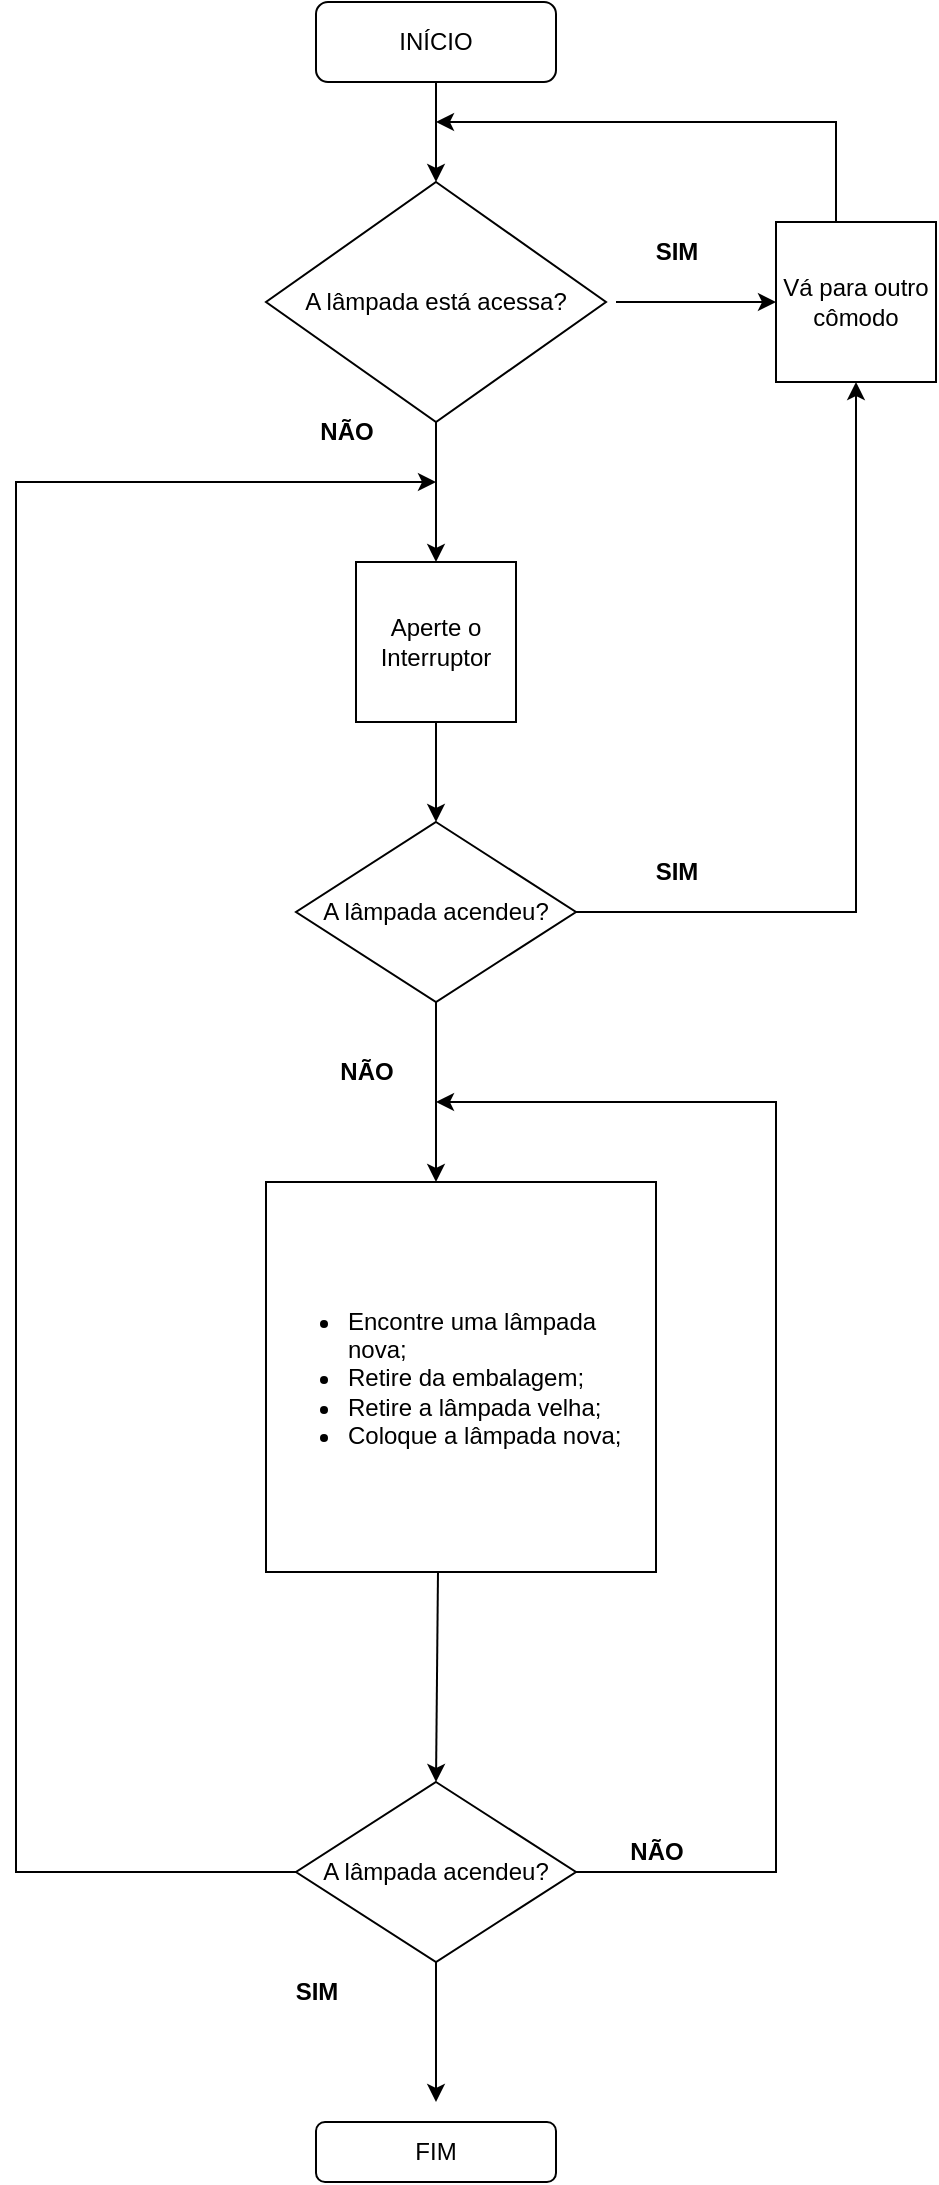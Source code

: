 <mxfile version="20.6.2" type="github"><diagram id="qsrAwEQ2Yc_LmWk6G-1M" name="Página-1"><mxGraphModel dx="868" dy="450" grid="1" gridSize="10" guides="1" tooltips="1" connect="1" arrows="1" fold="1" page="1" pageScale="1" pageWidth="827" pageHeight="1169" math="0" shadow="0"><root><mxCell id="0"/><mxCell id="1" parent="0"/><mxCell id="F9o1Ey7thKvQyy_AiqBh-2" value="INÍCIO" style="rounded=1;whiteSpace=wrap;html=1;labelBackgroundColor=none;" vertex="1" parent="1"><mxGeometry x="270" y="10" width="120" height="40" as="geometry"/></mxCell><mxCell id="F9o1Ey7thKvQyy_AiqBh-3" value="A lâmpada está acessa?" style="rhombus;whiteSpace=wrap;html=1;" vertex="1" parent="1"><mxGeometry x="245" y="100" width="170" height="120" as="geometry"/></mxCell><mxCell id="F9o1Ey7thKvQyy_AiqBh-4" value="" style="endArrow=classic;html=1;rounded=0;exitX=0.5;exitY=1;exitDx=0;exitDy=0;entryX=0.5;entryY=0;entryDx=0;entryDy=0;" edge="1" parent="1" source="F9o1Ey7thKvQyy_AiqBh-2" target="F9o1Ey7thKvQyy_AiqBh-3"><mxGeometry width="50" height="50" relative="1" as="geometry"><mxPoint x="300" y="260" as="sourcePoint"/><mxPoint x="330" y="90" as="targetPoint"/></mxGeometry></mxCell><mxCell id="F9o1Ey7thKvQyy_AiqBh-5" value="SIM" style="text;html=1;resizable=0;autosize=1;align=center;verticalAlign=middle;points=[];fillColor=none;strokeColor=none;rounded=0;fontStyle=1" vertex="1" parent="1"><mxGeometry x="430" y="120" width="40" height="30" as="geometry"/></mxCell><mxCell id="F9o1Ey7thKvQyy_AiqBh-6" value="" style="endArrow=classic;html=1;rounded=0;entryX=0;entryY=0.5;entryDx=0;entryDy=0;" edge="1" parent="1" target="F9o1Ey7thKvQyy_AiqBh-7"><mxGeometry width="50" height="50" relative="1" as="geometry"><mxPoint x="420" y="160" as="sourcePoint"/><mxPoint x="490" y="160" as="targetPoint"/></mxGeometry></mxCell><mxCell id="F9o1Ey7thKvQyy_AiqBh-7" value="Vá para outro cômodo" style="whiteSpace=wrap;html=1;aspect=fixed;" vertex="1" parent="1"><mxGeometry x="500" y="120" width="80" height="80" as="geometry"/></mxCell><mxCell id="F9o1Ey7thKvQyy_AiqBh-8" value="" style="endArrow=classic;html=1;rounded=0;" edge="1" parent="1"><mxGeometry width="50" height="50" relative="1" as="geometry"><mxPoint x="530" y="120" as="sourcePoint"/><mxPoint x="330" y="70" as="targetPoint"/><Array as="points"><mxPoint x="530" y="70"/></Array></mxGeometry></mxCell><mxCell id="F9o1Ey7thKvQyy_AiqBh-9" value="NÃO" style="text;html=1;resizable=0;autosize=1;align=center;verticalAlign=middle;points=[];fillColor=none;strokeColor=none;rounded=0;fontStyle=1" vertex="1" parent="1"><mxGeometry x="260" y="210" width="50" height="30" as="geometry"/></mxCell><mxCell id="F9o1Ey7thKvQyy_AiqBh-10" value="" style="endArrow=classic;html=1;rounded=0;exitX=0.5;exitY=1;exitDx=0;exitDy=0;" edge="1" parent="1" source="F9o1Ey7thKvQyy_AiqBh-3"><mxGeometry width="50" height="50" relative="1" as="geometry"><mxPoint x="310" y="260" as="sourcePoint"/><mxPoint x="330" y="290" as="targetPoint"/></mxGeometry></mxCell><mxCell id="F9o1Ey7thKvQyy_AiqBh-11" value="Aperte o Interruptor" style="whiteSpace=wrap;html=1;aspect=fixed;" vertex="1" parent="1"><mxGeometry x="290" y="290" width="80" height="80" as="geometry"/></mxCell><mxCell id="F9o1Ey7thKvQyy_AiqBh-13" value="" style="endArrow=classic;html=1;rounded=0;exitX=0.5;exitY=1;exitDx=0;exitDy=0;" edge="1" parent="1" source="F9o1Ey7thKvQyy_AiqBh-11" target="F9o1Ey7thKvQyy_AiqBh-14"><mxGeometry width="50" height="50" relative="1" as="geometry"><mxPoint x="310" y="550" as="sourcePoint"/><mxPoint x="330" y="440" as="targetPoint"/></mxGeometry></mxCell><mxCell id="F9o1Ey7thKvQyy_AiqBh-14" value="A lâmpada acendeu?" style="rhombus;whiteSpace=wrap;html=1;" vertex="1" parent="1"><mxGeometry x="260" y="420" width="140" height="90" as="geometry"/></mxCell><mxCell id="F9o1Ey7thKvQyy_AiqBh-15" value="SIM" style="text;html=1;resizable=0;autosize=1;align=center;verticalAlign=middle;points=[];fillColor=none;strokeColor=none;rounded=0;fontStyle=1" vertex="1" parent="1"><mxGeometry x="430" y="430" width="40" height="30" as="geometry"/></mxCell><mxCell id="F9o1Ey7thKvQyy_AiqBh-16" value="" style="endArrow=classic;html=1;rounded=0;entryX=0.5;entryY=1;entryDx=0;entryDy=0;exitX=1;exitY=0.5;exitDx=0;exitDy=0;" edge="1" parent="1" source="F9o1Ey7thKvQyy_AiqBh-14" target="F9o1Ey7thKvQyy_AiqBh-7"><mxGeometry width="50" height="50" relative="1" as="geometry"><mxPoint x="310" y="440" as="sourcePoint"/><mxPoint x="360" y="390" as="targetPoint"/><Array as="points"><mxPoint x="540" y="465"/></Array></mxGeometry></mxCell><mxCell id="F9o1Ey7thKvQyy_AiqBh-17" value="NÃO" style="text;html=1;resizable=0;autosize=1;align=center;verticalAlign=middle;points=[];fillColor=none;strokeColor=none;rounded=0;fontStyle=1" vertex="1" parent="1"><mxGeometry x="270" y="530" width="50" height="30" as="geometry"/></mxCell><mxCell id="F9o1Ey7thKvQyy_AiqBh-19" value="" style="endArrow=classic;html=1;rounded=0;exitX=0.5;exitY=1;exitDx=0;exitDy=0;entryX=0.425;entryY=0;entryDx=0;entryDy=0;entryPerimeter=0;" edge="1" parent="1" source="F9o1Ey7thKvQyy_AiqBh-14"><mxGeometry width="50" height="50" relative="1" as="geometry"><mxPoint x="310" y="640" as="sourcePoint"/><mxPoint x="330" y="600" as="targetPoint"/></mxGeometry></mxCell><mxCell id="F9o1Ey7thKvQyy_AiqBh-21" value="&lt;ul style=&quot;text-align: left;&quot;&gt;&lt;li&gt;Encontre uma lâmpada nova;&lt;/li&gt;&lt;li&gt;Retire da embalagem;&lt;/li&gt;&lt;li&gt;Retire a lâmpada velha;&lt;/li&gt;&lt;li&gt;Coloque a lâmpada nova;&lt;/li&gt;&lt;/ul&gt;" style="whiteSpace=wrap;html=1;aspect=fixed;" vertex="1" parent="1"><mxGeometry x="245" y="600" width="195" height="195" as="geometry"/></mxCell><mxCell id="F9o1Ey7thKvQyy_AiqBh-22" value="" style="endArrow=classic;html=1;rounded=0;exitX=0;exitY=0.5;exitDx=0;exitDy=0;" edge="1" parent="1" source="F9o1Ey7thKvQyy_AiqBh-24"><mxGeometry width="50" height="50" relative="1" as="geometry"><mxPoint x="240" y="700" as="sourcePoint"/><mxPoint x="330" y="250" as="targetPoint"/><Array as="points"><mxPoint x="120" y="945"/><mxPoint x="120" y="700"/><mxPoint x="120" y="250"/></Array></mxGeometry></mxCell><mxCell id="F9o1Ey7thKvQyy_AiqBh-24" value="A lâmpada acendeu?" style="rhombus;whiteSpace=wrap;html=1;" vertex="1" parent="1"><mxGeometry x="260" y="900" width="140" height="90" as="geometry"/></mxCell><mxCell id="F9o1Ey7thKvQyy_AiqBh-25" value="" style="endArrow=classic;html=1;rounded=0;entryX=0.5;entryY=0;entryDx=0;entryDy=0;exitX=0.441;exitY=1;exitDx=0;exitDy=0;exitPerimeter=0;" edge="1" parent="1" source="F9o1Ey7thKvQyy_AiqBh-21" target="F9o1Ey7thKvQyy_AiqBh-24"><mxGeometry width="50" height="50" relative="1" as="geometry"><mxPoint x="310" y="870" as="sourcePoint"/><mxPoint x="360" y="820" as="targetPoint"/></mxGeometry></mxCell><mxCell id="F9o1Ey7thKvQyy_AiqBh-26" value="SIM" style="text;html=1;resizable=0;autosize=1;align=center;verticalAlign=middle;points=[];fillColor=none;strokeColor=none;rounded=0;fontStyle=1" vertex="1" parent="1"><mxGeometry x="250" y="990" width="40" height="30" as="geometry"/></mxCell><mxCell id="F9o1Ey7thKvQyy_AiqBh-27" value="NÃO" style="text;html=1;resizable=0;autosize=1;align=center;verticalAlign=middle;points=[];fillColor=none;strokeColor=none;rounded=0;fontStyle=1" vertex="1" parent="1"><mxGeometry x="415" y="920" width="50" height="30" as="geometry"/></mxCell><mxCell id="F9o1Ey7thKvQyy_AiqBh-28" value="" style="endArrow=classic;html=1;rounded=0;exitX=1;exitY=0.5;exitDx=0;exitDy=0;" edge="1" parent="1" source="F9o1Ey7thKvQyy_AiqBh-24"><mxGeometry width="50" height="50" relative="1" as="geometry"><mxPoint x="310" y="870" as="sourcePoint"/><mxPoint x="330" y="560" as="targetPoint"/><Array as="points"><mxPoint x="500" y="945"/><mxPoint x="500" y="560"/></Array></mxGeometry></mxCell><mxCell id="F9o1Ey7thKvQyy_AiqBh-29" value="" style="endArrow=classic;html=1;rounded=0;exitX=0.5;exitY=1;exitDx=0;exitDy=0;" edge="1" parent="1" source="F9o1Ey7thKvQyy_AiqBh-24"><mxGeometry width="50" height="50" relative="1" as="geometry"><mxPoint x="310" y="970" as="sourcePoint"/><mxPoint x="330" y="1060" as="targetPoint"/></mxGeometry></mxCell><mxCell id="F9o1Ey7thKvQyy_AiqBh-30" value="FIM" style="rounded=1;whiteSpace=wrap;html=1;" vertex="1" parent="1"><mxGeometry x="270" y="1070" width="120" height="30" as="geometry"/></mxCell></root></mxGraphModel></diagram></mxfile>
